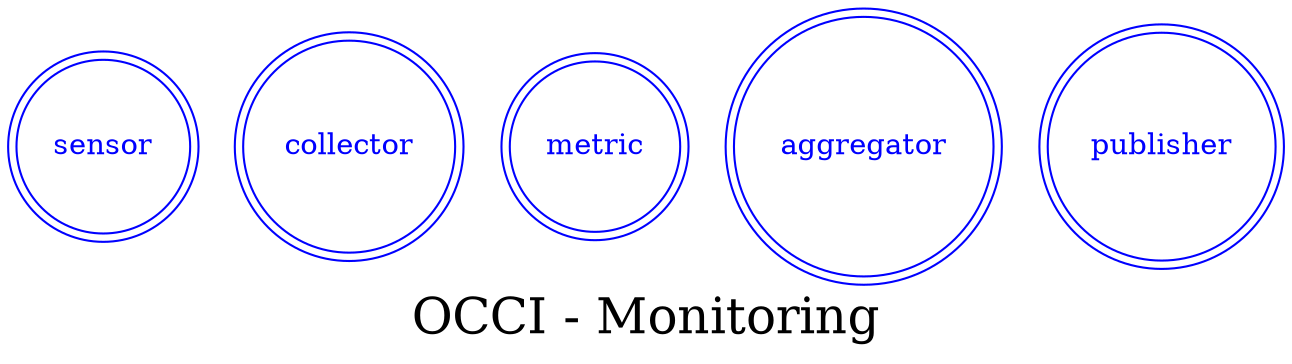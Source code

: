 digraph LexiconGraph {
graph[label="OCCI - Monitoring", fontsize=24]
splines=true
"sensor" [color=blue, fontcolor=blue, shape=doublecircle]
"collector" [color=blue, fontcolor=blue, shape=doublecircle]
"metric" [color=blue, fontcolor=blue, shape=doublecircle]
"aggregator" [color=blue, fontcolor=blue, shape=doublecircle]
"publisher" [color=blue, fontcolor=blue, shape=doublecircle]
}
